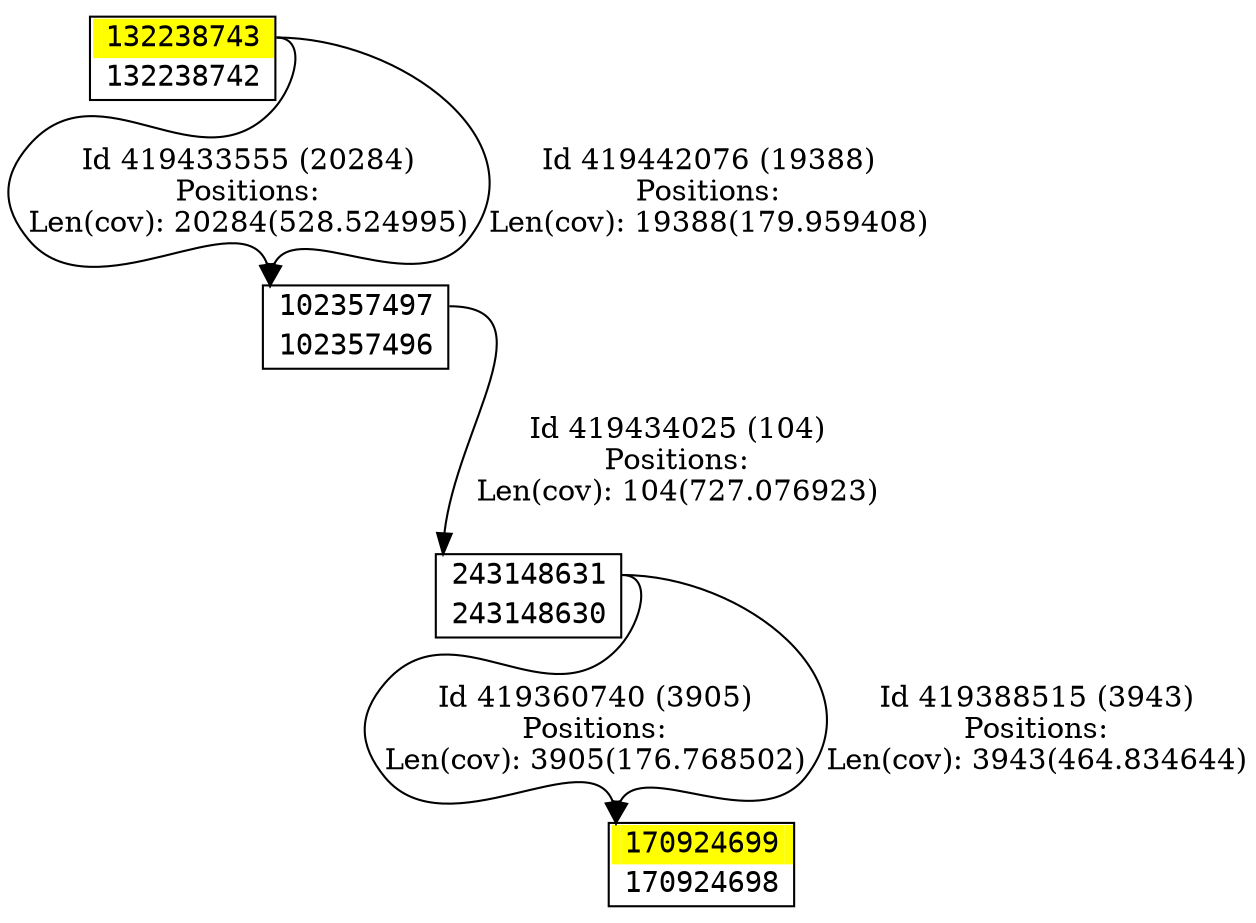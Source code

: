 digraph graph_picture {
node[fontname=<Courier> ,penwidth=<1.8> ,shape=<plaintext> ]
vertex_102357496_102357497[label=<<TABLE BORDER="1" CELLSPACING="0" >
<TR><TD BORDER="0" PORT = "port_102357497_in" color="white" bgcolor="white" ></TD><TD BORDER="0" color="white" bgcolor="white" >102357497</TD><TD BORDER="0" PORT = "port_102357497_out" color="white" bgcolor="white" ></TD></TR>
<TR><TD BORDER="0" PORT = "port_102357496_out" color="white" bgcolor="white" ></TD><TD BORDER="0" color="white" bgcolor="white" >102357496</TD><TD BORDER="0" PORT = "port_102357496_in" color="white" bgcolor="white" ></TD></TR>
</TABLE>> ,color=<black> ,URL=</vertex/102357497.svg> ]
vertex_132238742_132238743[label=<<TABLE BORDER="1" CELLSPACING="0" >
<TR><TD BORDER="0" PORT = "port_132238743_in" color="yellow" bgcolor="yellow" ></TD><TD BORDER="0" color="yellow" bgcolor="yellow" >132238743</TD><TD BORDER="0" PORT = "port_132238743_out" color="yellow" bgcolor="yellow" ></TD></TR>
<TR><TD BORDER="0" PORT = "port_132238742_out" color="white" bgcolor="white" ></TD><TD BORDER="0" color="white" bgcolor="white" >132238742</TD><TD BORDER="0" PORT = "port_132238742_in" color="white" bgcolor="white" ></TD></TR>
</TABLE>> ,color=<black> ,URL=</vertex/132238743.svg> ]
vertex_170924698_170924699[label=<<TABLE BORDER="1" CELLSPACING="0" >
<TR><TD BORDER="0" PORT = "port_170924699_in" color="yellow" bgcolor="yellow" ></TD><TD BORDER="0" color="yellow" bgcolor="yellow" >170924699</TD><TD BORDER="0" PORT = "port_170924699_out" color="yellow" bgcolor="yellow" ></TD></TR>
<TR><TD BORDER="0" PORT = "port_170924698_out" color="white" bgcolor="white" ></TD><TD BORDER="0" color="white" bgcolor="white" >170924698</TD><TD BORDER="0" PORT = "port_170924698_in" color="white" bgcolor="white" ></TD></TR>
</TABLE>> ,color=<black> ,URL=</vertex/170924699.svg> ]
vertex_243148630_243148631[label=<<TABLE BORDER="1" CELLSPACING="0" >
<TR><TD BORDER="0" PORT = "port_243148631_in" color="white" bgcolor="white" ></TD><TD BORDER="0" color="white" bgcolor="white" >243148631</TD><TD BORDER="0" PORT = "port_243148631_out" color="white" bgcolor="white" ></TD></TR>
<TR><TD BORDER="0" PORT = "port_243148630_out" color="white" bgcolor="white" ></TD><TD BORDER="0" color="white" bgcolor="white" >243148630</TD><TD BORDER="0" PORT = "port_243148630_in" color="white" bgcolor="white" ></TD></TR>
</TABLE>> ,color=<black> ,URL=</vertex/243148631.svg> ]
vertex_243148630_243148631:port_243148631_out->vertex_170924698_170924699:port_170924699_in[label="Id 419360740 (3905)\nPositions:\nLen(cov): 3905(176.768502)" ,color=<black> ]
vertex_243148630_243148631:port_243148631_out->vertex_170924698_170924699:port_170924699_in[label="Id 419388515 (3943)\nPositions:\nLen(cov): 3943(464.834644)" ,color=<black> ]
vertex_132238742_132238743:port_132238743_out->vertex_102357496_102357497:port_102357497_in[label="Id 419433555 (20284)\nPositions:\nLen(cov): 20284(528.524995)" ,color=<black> ]
vertex_102357496_102357497:port_102357497_out->vertex_243148630_243148631:port_243148631_in[label="Id 419434025 (104)\nPositions:\nLen(cov): 104(727.076923)" ,color=<black> ]
vertex_132238742_132238743:port_132238743_out->vertex_102357496_102357497:port_102357497_in[label="Id 419442076 (19388)\nPositions:\nLen(cov): 19388(179.959408)" ,color=<black> ]
}
